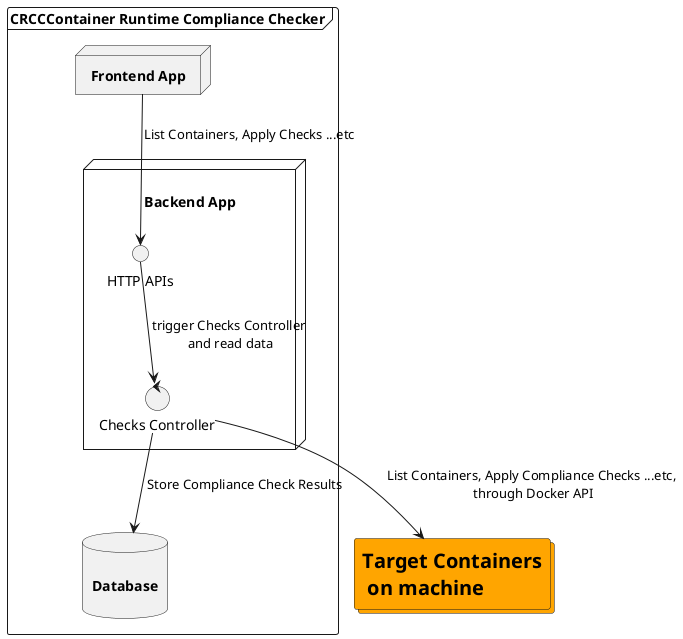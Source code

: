 @startuml
'https://plantuml.com/deployment-diagram
<style>


collections {
  BackgroundColor #Orange
  FontSize 20
}
</style>

collections "<b>Target Containers\n <b>on machine" as containers

frame "CRCCContainer Runtime Compliance Checker" as frame {
    node "\n<b>Backend App" as Backend {
      control "Checks Controller" as controller
      interface "HTTP APIs" as backendAPI
    }

    node "<b>Frontend App" as frontend {
    }
    database "\n<b>Database\n" as database
}

frontend --> backendAPI: List Containers, Apply Checks ...etc

backendAPI --> controller: trigger Checks Controller\n and read data

controller --> containers: List Containers, Apply Compliance Checks ...etc,\n through Docker API

controller --> database: Store Compliance Check Results

@enduml